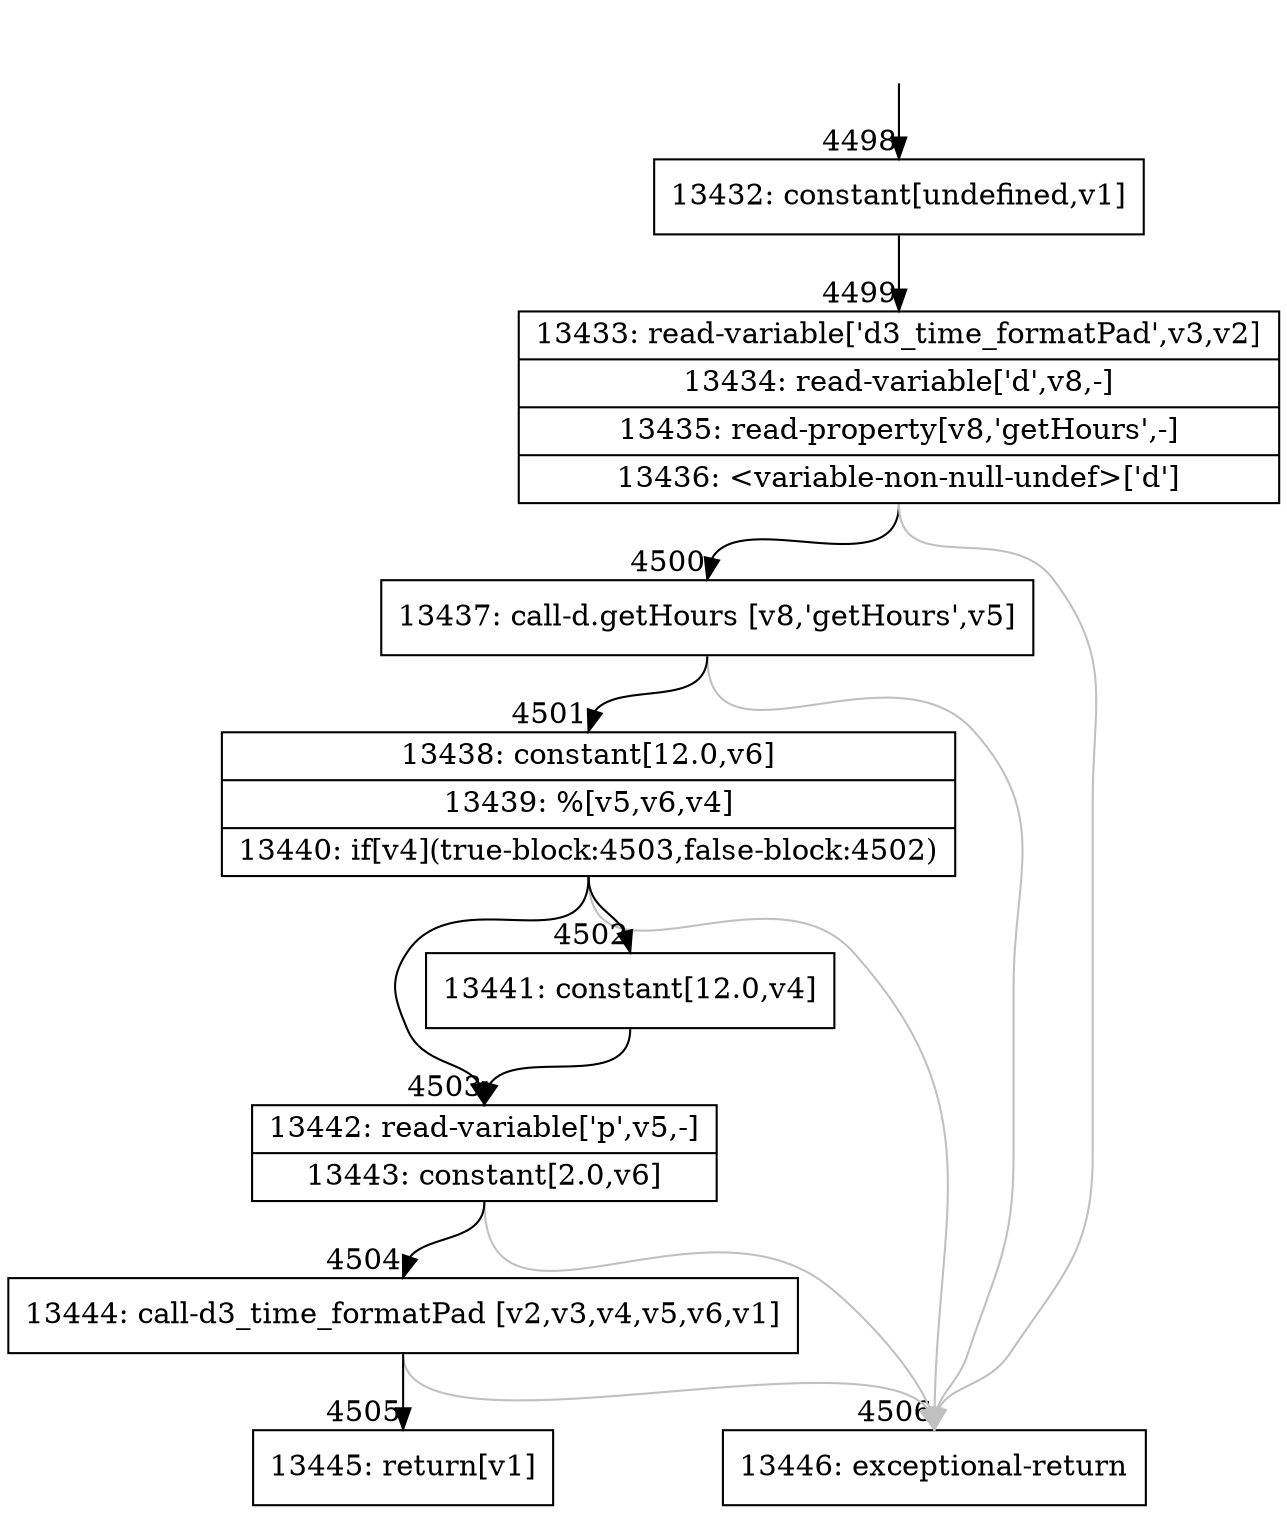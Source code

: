 digraph {
rankdir="TD"
BB_entry419[shape=none,label=""];
BB_entry419 -> BB4498 [tailport=s, headport=n, headlabel="    4498"]
BB4498 [shape=record label="{13432: constant[undefined,v1]}" ] 
BB4498 -> BB4499 [tailport=s, headport=n, headlabel="      4499"]
BB4499 [shape=record label="{13433: read-variable['d3_time_formatPad',v3,v2]|13434: read-variable['d',v8,-]|13435: read-property[v8,'getHours',-]|13436: \<variable-non-null-undef\>['d']}" ] 
BB4499 -> BB4500 [tailport=s, headport=n, headlabel="      4500"]
BB4499 -> BB4506 [tailport=s, headport=n, color=gray, headlabel="      4506"]
BB4500 [shape=record label="{13437: call-d.getHours [v8,'getHours',v5]}" ] 
BB4500 -> BB4501 [tailport=s, headport=n, headlabel="      4501"]
BB4500 -> BB4506 [tailport=s, headport=n, color=gray]
BB4501 [shape=record label="{13438: constant[12.0,v6]|13439: %[v5,v6,v4]|13440: if[v4](true-block:4503,false-block:4502)}" ] 
BB4501 -> BB4503 [tailport=s, headport=n, headlabel="      4503"]
BB4501 -> BB4502 [tailport=s, headport=n, headlabel="      4502"]
BB4501 -> BB4506 [tailport=s, headport=n, color=gray]
BB4502 [shape=record label="{13441: constant[12.0,v4]}" ] 
BB4502 -> BB4503 [tailport=s, headport=n]
BB4503 [shape=record label="{13442: read-variable['p',v5,-]|13443: constant[2.0,v6]}" ] 
BB4503 -> BB4504 [tailport=s, headport=n, headlabel="      4504"]
BB4503 -> BB4506 [tailport=s, headport=n, color=gray]
BB4504 [shape=record label="{13444: call-d3_time_formatPad [v2,v3,v4,v5,v6,v1]}" ] 
BB4504 -> BB4505 [tailport=s, headport=n, headlabel="      4505"]
BB4504 -> BB4506 [tailport=s, headport=n, color=gray]
BB4505 [shape=record label="{13445: return[v1]}" ] 
BB4506 [shape=record label="{13446: exceptional-return}" ] 
//#$~ 2617
}

